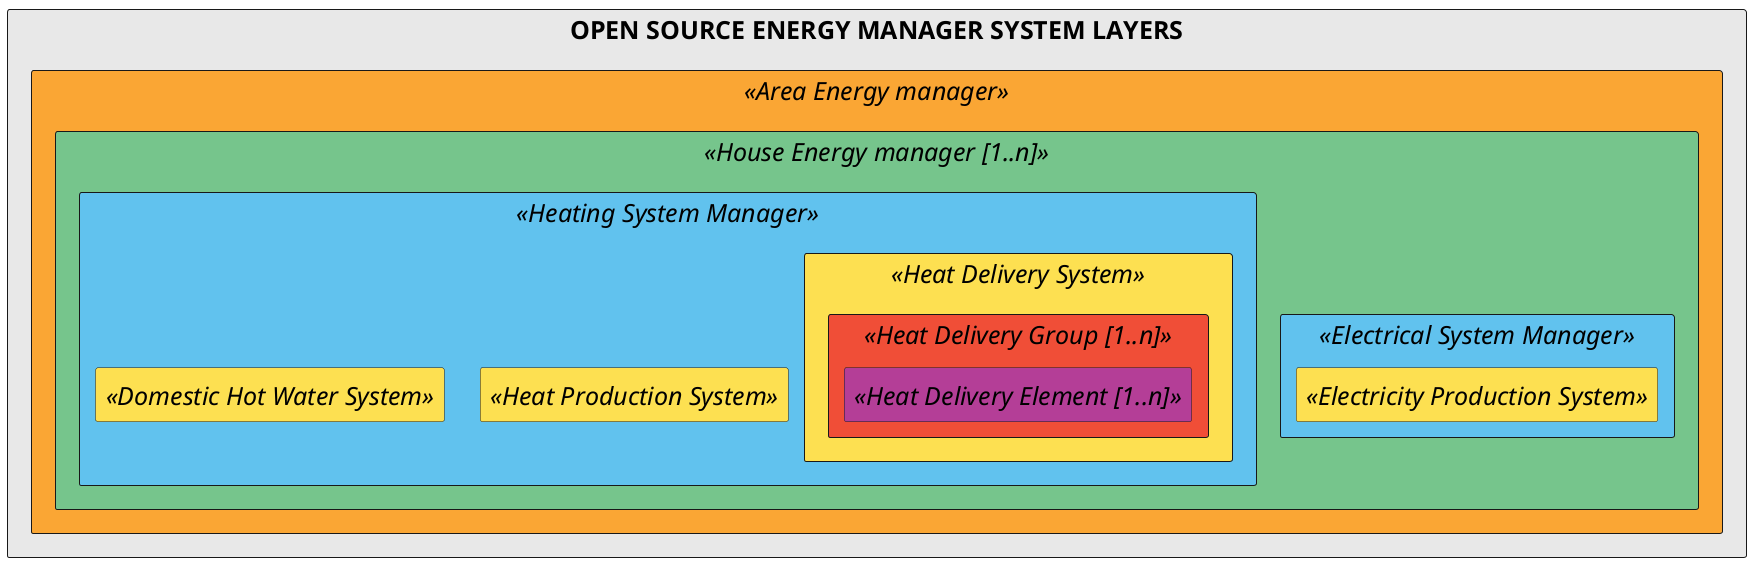 @startuml

skinparam rectangle {
    BackgroundColor E8E8E8
    FontColor Black
    FontSize 25
    
    BackgroundColor<<Area Energy Manager>> faa634

    BackgroundColor<<House Energy Manager [1..n]>> 76c58c

    BackgroundColor<<Heating System Manager>> 61c2ee
    BackgroundColor<<Electrical System Manager>> 61c2ee

    BackgroundColor<<Domestic Hot Water System>> fde051
    BackgroundColor<<Heat Production System>> fde051
    BackgroundColor<<Heat Delivery System>> fde051
    BackgroundColor<<Electricity Production System>> fde051
    
    BackgroundColor<<Heat Delivery Group [1..n]>> f04e37
    BackgroundColor<<Heat Delivery Element [1..n]>> b43e97
}

rectangle "OPEN SOURCE ENERGY MANAGER SYSTEM LAYERS" {
    rectangle <<Area Energy manager>> {
        rectangle <<House Energy manager [1..n]>> {
            rectangle <<Electrical System Manager>> {
                rectangle <<Electricity Production System>> {
                }
            }
            rectangle <<Heating System Manager>> {
                rectangle <<Heat Production System>> {
                }
                rectangle <<Heat Delivery System>> {
                    rectangle <<Heat Delivery Group [1..n]>> {
                        rectangle <<Heat Delivery Element [1..n]>> {
                        }
                    }
                }
                rectangle <<Domestic Hot Water System>> {
                }
            }
        }
    }
}

@enduml